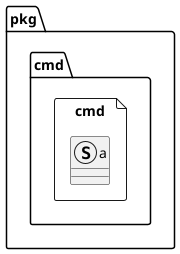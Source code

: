 @startuml
'https://plantuml.com/sequence-diagram

folder pkg {
package cmd <<folder>> {
    file cmd{
        struct a {
        }
    }
}

@enduml
